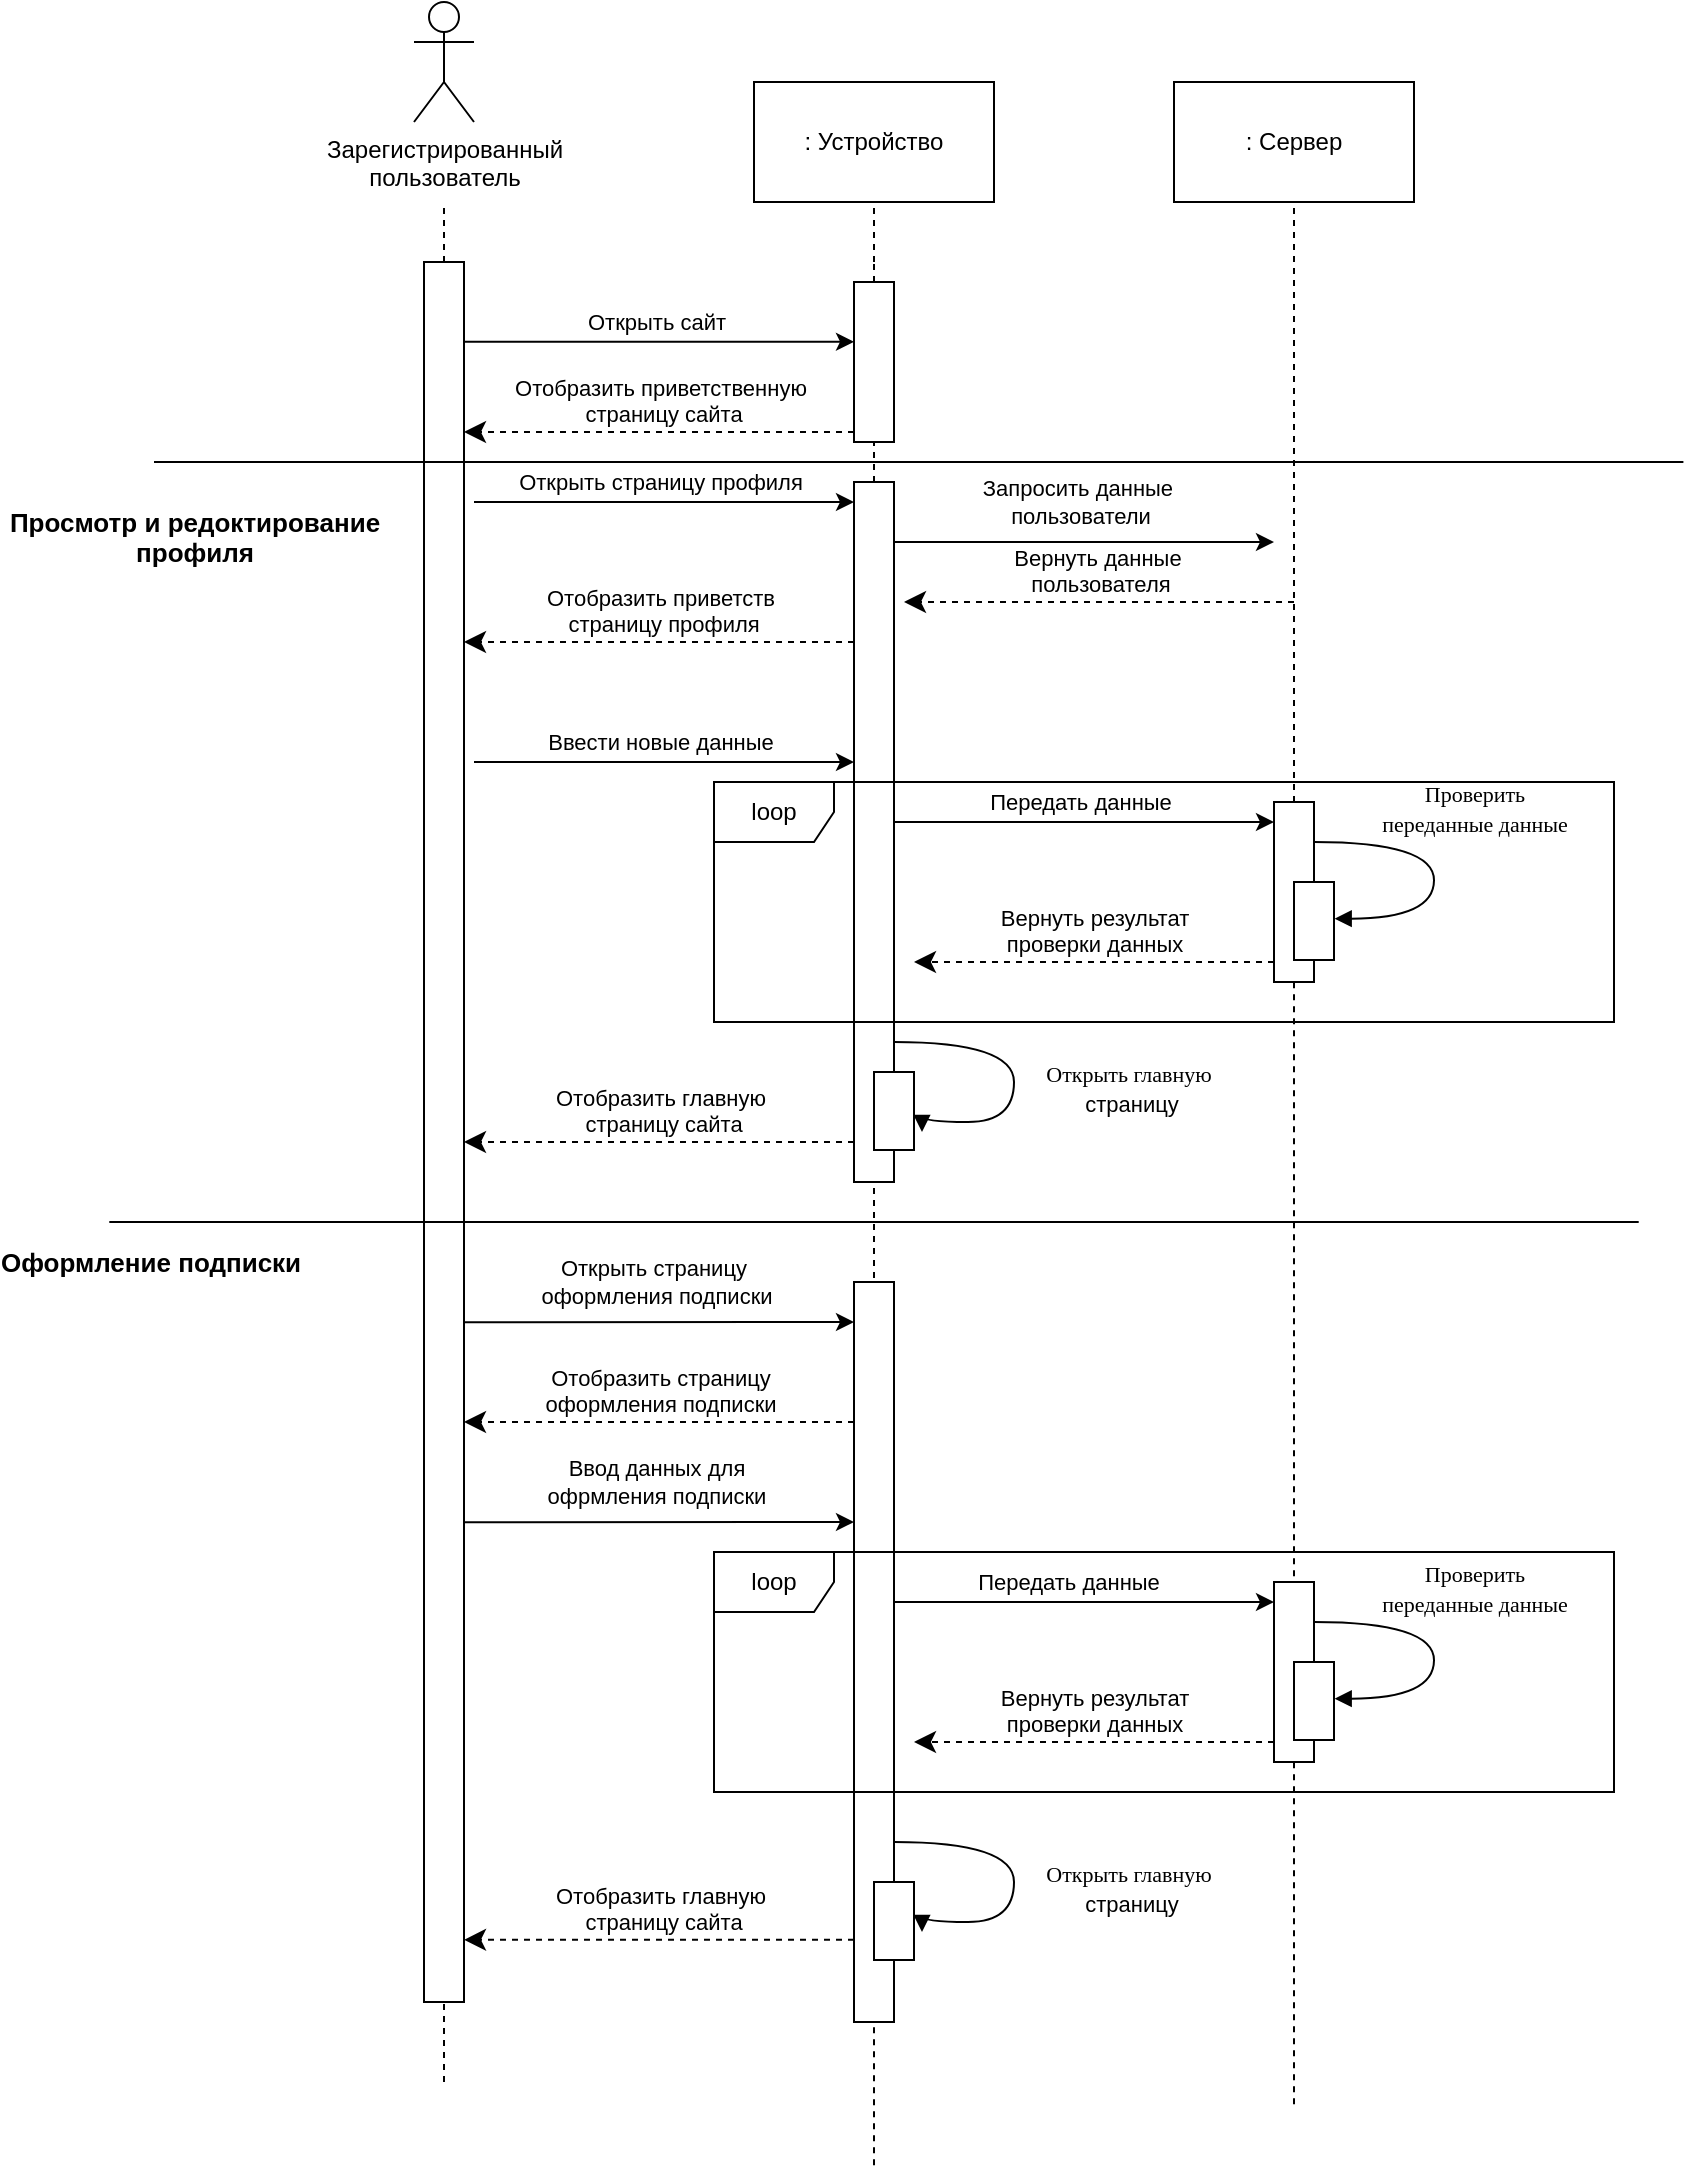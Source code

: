 <mxfile version="22.0.2" type="device">
  <diagram name="Страница — 1" id="gd_pUO4zHEDSnUCbEbD9">
    <mxGraphModel dx="1299" dy="828" grid="1" gridSize="10" guides="1" tooltips="1" connect="1" arrows="1" fold="1" page="1" pageScale="1" pageWidth="827" pageHeight="1169" math="0" shadow="0">
      <root>
        <mxCell id="0" />
        <mxCell id="1" parent="0" />
        <mxCell id="6IuLHE-G2bQOH5MbrsdE-1" value="" style="endArrow=none;dashed=1;html=1;rounded=0;" parent="1" source="6IuLHE-G2bQOH5MbrsdE-3" edge="1">
          <mxGeometry width="50" height="50" relative="1" as="geometry">
            <mxPoint x="135" y="600" as="sourcePoint" />
            <mxPoint x="135" y="130" as="targetPoint" />
          </mxGeometry>
        </mxCell>
        <mxCell id="6IuLHE-G2bQOH5MbrsdE-2" value="" style="endArrow=none;dashed=1;html=1;rounded=0;" parent="1" target="6IuLHE-G2bQOH5MbrsdE-3" edge="1">
          <mxGeometry width="50" height="50" relative="1" as="geometry">
            <mxPoint x="135" y="1070" as="sourcePoint" />
            <mxPoint x="135" y="130" as="targetPoint" />
          </mxGeometry>
        </mxCell>
        <mxCell id="6IuLHE-G2bQOH5MbrsdE-3" value="" style="html=1;points=[[0,0,0,0,5],[0,1,0,0,-5],[1,0,0,0,5],[1,1,0,0,-5]];perimeter=orthogonalPerimeter;outlineConnect=0;targetShapes=umlLifeline;portConstraint=eastwest;newEdgeStyle={&quot;curved&quot;:0,&quot;rounded&quot;:0};" parent="1" vertex="1">
          <mxGeometry x="125" y="160" width="20" height="870" as="geometry" />
        </mxCell>
        <mxCell id="6IuLHE-G2bQOH5MbrsdE-4" value="" style="endArrow=none;dashed=1;html=1;rounded=0;" parent="1" source="6IuLHE-G2bQOH5MbrsdE-6" edge="1">
          <mxGeometry width="50" height="50" relative="1" as="geometry">
            <mxPoint x="560" y="600" as="sourcePoint" />
            <mxPoint x="560" y="130" as="targetPoint" />
          </mxGeometry>
        </mxCell>
        <mxCell id="6IuLHE-G2bQOH5MbrsdE-5" value="" style="endArrow=none;dashed=1;html=1;rounded=0;" parent="1" target="6IuLHE-G2bQOH5MbrsdE-6" edge="1">
          <mxGeometry width="50" height="50" relative="1" as="geometry">
            <mxPoint x="560" y="1081.176" as="sourcePoint" />
            <mxPoint x="560" y="130" as="targetPoint" />
          </mxGeometry>
        </mxCell>
        <mxCell id="6IuLHE-G2bQOH5MbrsdE-6" value="" style="html=1;points=[[0,0,0,0,5],[0,1,0,0,-5],[1,0,0,0,5],[1,1,0,0,-5]];perimeter=orthogonalPerimeter;outlineConnect=0;targetShapes=umlLifeline;portConstraint=eastwest;newEdgeStyle={&quot;curved&quot;:0,&quot;rounded&quot;:0};" parent="1" vertex="1">
          <mxGeometry x="550" y="430" width="20" height="90" as="geometry" />
        </mxCell>
        <mxCell id="6IuLHE-G2bQOH5MbrsdE-7" value="Зарегистрированный&lt;br&gt;пользователь" style="shape=umlActor;verticalLabelPosition=bottom;verticalAlign=top;html=1;outlineConnect=0;" parent="1" vertex="1">
          <mxGeometry x="120" y="30" width="30" height="60" as="geometry" />
        </mxCell>
        <mxCell id="6IuLHE-G2bQOH5MbrsdE-8" value="" style="endArrow=none;dashed=1;html=1;rounded=0;" parent="1" edge="1">
          <mxGeometry width="50" height="50" relative="1" as="geometry">
            <mxPoint x="350" y="160.0" as="sourcePoint" />
            <mxPoint x="350" y="130" as="targetPoint" />
          </mxGeometry>
        </mxCell>
        <mxCell id="6IuLHE-G2bQOH5MbrsdE-9" value="" style="endArrow=none;dashed=1;html=1;rounded=0;" parent="1" source="6IuLHE-G2bQOH5MbrsdE-27" edge="1">
          <mxGeometry width="50" height="50" relative="1" as="geometry">
            <mxPoint x="350" y="640" as="sourcePoint" />
            <mxPoint x="350" y="160" as="targetPoint" />
          </mxGeometry>
        </mxCell>
        <mxCell id="6IuLHE-G2bQOH5MbrsdE-10" value=": Устройство" style="rounded=0;whiteSpace=wrap;html=1;" parent="1" vertex="1">
          <mxGeometry x="290" y="70" width="120" height="60" as="geometry" />
        </mxCell>
        <mxCell id="6IuLHE-G2bQOH5MbrsdE-11" value=": Сервер" style="rounded=0;whiteSpace=wrap;html=1;" parent="1" vertex="1">
          <mxGeometry x="500" y="70" width="120" height="60" as="geometry" />
        </mxCell>
        <mxCell id="6IuLHE-G2bQOH5MbrsdE-13" value="" style="endArrow=classic;html=1;rounded=0;entryX=0;entryY=0.095;entryDx=0;entryDy=0;entryPerimeter=0;" parent="1" source="6IuLHE-G2bQOH5MbrsdE-3" edge="1">
          <mxGeometry width="50" height="50" relative="1" as="geometry">
            <mxPoint x="250" y="330" as="sourcePoint" />
            <mxPoint x="340" y="199.9" as="targetPoint" />
          </mxGeometry>
        </mxCell>
        <mxCell id="6IuLHE-G2bQOH5MbrsdE-14" value="Открыть сайт" style="edgeLabel;html=1;align=center;verticalAlign=middle;resizable=0;points=[];" parent="6IuLHE-G2bQOH5MbrsdE-13" vertex="1" connectable="0">
          <mxGeometry x="-0.019" y="1" relative="1" as="geometry">
            <mxPoint y="-9" as="offset" />
          </mxGeometry>
        </mxCell>
        <mxCell id="6IuLHE-G2bQOH5MbrsdE-15" value="Отобразить приветственную&lt;br&gt;&amp;nbsp;страницу сайта" style="html=1;verticalAlign=bottom;endArrow=classic;dashed=1;endSize=8;curved=0;rounded=0;exitX=0;exitY=1;exitDx=0;exitDy=-5;exitPerimeter=0;endFill=1;" parent="1" source="6IuLHE-G2bQOH5MbrsdE-27" target="6IuLHE-G2bQOH5MbrsdE-3" edge="1">
          <mxGeometry relative="1" as="geometry">
            <mxPoint x="330" y="240" as="sourcePoint" />
            <mxPoint x="240" y="240" as="targetPoint" />
          </mxGeometry>
        </mxCell>
        <mxCell id="6IuLHE-G2bQOH5MbrsdE-16" value="" style="endArrow=classic;html=1;rounded=0;" parent="1" edge="1">
          <mxGeometry width="50" height="50" relative="1" as="geometry">
            <mxPoint x="150" y="280" as="sourcePoint" />
            <mxPoint x="340" y="280.0" as="targetPoint" />
          </mxGeometry>
        </mxCell>
        <mxCell id="6IuLHE-G2bQOH5MbrsdE-17" value="Открыть страницу профиля" style="edgeLabel;html=1;align=center;verticalAlign=middle;resizable=0;points=[];" parent="6IuLHE-G2bQOH5MbrsdE-16" vertex="1" connectable="0">
          <mxGeometry x="-0.173" y="-2" relative="1" as="geometry">
            <mxPoint x="14" y="-12" as="offset" />
          </mxGeometry>
        </mxCell>
        <mxCell id="6IuLHE-G2bQOH5MbrsdE-19" value="" style="endArrow=classic;html=1;rounded=0;" parent="1" edge="1">
          <mxGeometry width="50" height="50" relative="1" as="geometry">
            <mxPoint x="150" y="410" as="sourcePoint" />
            <mxPoint x="340" y="410" as="targetPoint" />
          </mxGeometry>
        </mxCell>
        <mxCell id="6IuLHE-G2bQOH5MbrsdE-20" value="Ввести новые данные" style="edgeLabel;html=1;align=center;verticalAlign=middle;resizable=0;points=[];" parent="6IuLHE-G2bQOH5MbrsdE-19" vertex="1" connectable="0">
          <mxGeometry x="-0.173" y="-2" relative="1" as="geometry">
            <mxPoint x="14" y="-12" as="offset" />
          </mxGeometry>
        </mxCell>
        <mxCell id="6IuLHE-G2bQOH5MbrsdE-21" value="" style="endArrow=classic;html=1;rounded=0;" parent="1" target="6IuLHE-G2bQOH5MbrsdE-6" edge="1">
          <mxGeometry width="50" height="50" relative="1" as="geometry">
            <mxPoint x="360" y="440" as="sourcePoint" />
            <mxPoint x="550" y="440" as="targetPoint" />
          </mxGeometry>
        </mxCell>
        <mxCell id="6IuLHE-G2bQOH5MbrsdE-22" value="Передать данные" style="edgeLabel;html=1;align=center;verticalAlign=middle;resizable=0;points=[];" parent="6IuLHE-G2bQOH5MbrsdE-21" vertex="1" connectable="0">
          <mxGeometry x="-0.173" y="-2" relative="1" as="geometry">
            <mxPoint x="14" y="-12" as="offset" />
          </mxGeometry>
        </mxCell>
        <mxCell id="6IuLHE-G2bQOH5MbrsdE-23" value="" style="html=1;points=[];perimeter=orthogonalPerimeter;rounded=0;shadow=0;comic=0;labelBackgroundColor=none;strokeWidth=1;fontFamily=Verdana;fontSize=12;align=center;" parent="1" vertex="1">
          <mxGeometry x="560" y="470" width="20" height="39" as="geometry" />
        </mxCell>
        <mxCell id="6IuLHE-G2bQOH5MbrsdE-24" value="&lt;font style=&quot;font-size: 11px;&quot;&gt;Проверить&lt;br&gt;переданные данные&lt;/font&gt;" style="html=1;verticalAlign=bottom;endArrow=block;labelBackgroundColor=none;fontFamily=Verdana;fontSize=12;elbow=vertical;edgeStyle=orthogonalEdgeStyle;curved=1;entryX=1;entryY=0.286;entryPerimeter=0;" parent="1" edge="1">
          <mxGeometry x="-0.189" y="20" relative="1" as="geometry">
            <mxPoint x="570" y="450.0" as="sourcePoint" />
            <mxPoint x="580.333" y="488.333" as="targetPoint" />
            <Array as="points">
              <mxPoint x="630" y="450" />
              <mxPoint x="630" y="488" />
            </Array>
            <mxPoint as="offset" />
          </mxGeometry>
        </mxCell>
        <mxCell id="6IuLHE-G2bQOH5MbrsdE-25" value="Вернуть результат&lt;br&gt;проверки данных" style="html=1;verticalAlign=bottom;endArrow=classic;dashed=1;endSize=8;curved=0;rounded=0;endFill=1;" parent="1" source="6IuLHE-G2bQOH5MbrsdE-6" edge="1">
          <mxGeometry relative="1" as="geometry">
            <mxPoint x="490" y="510" as="sourcePoint" />
            <mxPoint x="370" y="510" as="targetPoint" />
          </mxGeometry>
        </mxCell>
        <mxCell id="6IuLHE-G2bQOH5MbrsdE-26" value="" style="endArrow=none;dashed=1;html=1;rounded=0;" parent="1" source="6IuLHE-G2bQOH5MbrsdE-29" target="6IuLHE-G2bQOH5MbrsdE-27" edge="1">
          <mxGeometry width="50" height="50" relative="1" as="geometry">
            <mxPoint x="350" y="640" as="sourcePoint" />
            <mxPoint x="350" y="160" as="targetPoint" />
          </mxGeometry>
        </mxCell>
        <mxCell id="6IuLHE-G2bQOH5MbrsdE-27" value="" style="html=1;points=[[0,0,0,0,5],[0,1,0,0,-5],[1,0,0,0,5],[1,1,0,0,-5]];perimeter=orthogonalPerimeter;outlineConnect=0;targetShapes=umlLifeline;portConstraint=eastwest;newEdgeStyle={&quot;curved&quot;:0,&quot;rounded&quot;:0};" parent="1" vertex="1">
          <mxGeometry x="340" y="170" width="20" height="80" as="geometry" />
        </mxCell>
        <mxCell id="6IuLHE-G2bQOH5MbrsdE-28" value="" style="endArrow=none;dashed=1;html=1;rounded=0;" parent="1" target="6IuLHE-G2bQOH5MbrsdE-29" edge="1">
          <mxGeometry width="50" height="50" relative="1" as="geometry">
            <mxPoint x="350" y="980" as="sourcePoint" />
            <mxPoint x="350" y="250" as="targetPoint" />
          </mxGeometry>
        </mxCell>
        <mxCell id="6IuLHE-G2bQOH5MbrsdE-29" value="" style="html=1;points=[[0,0,0,0,5],[0,1,0,0,-5],[1,0,0,0,5],[1,1,0,0,-5]];perimeter=orthogonalPerimeter;outlineConnect=0;targetShapes=umlLifeline;portConstraint=eastwest;newEdgeStyle={&quot;curved&quot;:0,&quot;rounded&quot;:0};" parent="1" vertex="1">
          <mxGeometry x="340" y="270" width="20" height="350" as="geometry" />
        </mxCell>
        <mxCell id="6IuLHE-G2bQOH5MbrsdE-31" value="" style="html=1;points=[];perimeter=orthogonalPerimeter;rounded=0;shadow=0;comic=0;labelBackgroundColor=none;strokeWidth=1;fontFamily=Verdana;fontSize=12;align=center;" parent="1" vertex="1">
          <mxGeometry x="350" y="565" width="20" height="39" as="geometry" />
        </mxCell>
        <mxCell id="6IuLHE-G2bQOH5MbrsdE-32" value="&lt;font style=&quot;font-size: 11px;&quot;&gt;Открыть главную&lt;br style=&quot;border-color: var(--border-color); font-family: Helvetica;&quot;&gt;&lt;span style=&quot;font-family: Helvetica; background-color: rgb(255, 255, 255);&quot;&gt;&amp;nbsp;страницу&lt;/span&gt;&lt;/font&gt;" style="html=1;verticalAlign=bottom;endArrow=block;labelBackgroundColor=none;fontFamily=Verdana;fontSize=12;elbow=vertical;edgeStyle=orthogonalEdgeStyle;curved=1;entryX=1.2;entryY=0.769;entryPerimeter=0;entryDx=0;entryDy=0;" parent="1" source="6IuLHE-G2bQOH5MbrsdE-29" target="6IuLHE-G2bQOH5MbrsdE-31" edge="1">
          <mxGeometry x="0.371" y="60" relative="1" as="geometry">
            <mxPoint x="360" y="530.0" as="sourcePoint" />
            <mxPoint x="370.333" y="568.333" as="targetPoint" />
            <Array as="points">
              <mxPoint x="420" y="550" />
              <mxPoint x="420" y="590" />
              <mxPoint x="374" y="590" />
            </Array>
            <mxPoint x="60" y="-60" as="offset" />
          </mxGeometry>
        </mxCell>
        <mxCell id="6IuLHE-G2bQOH5MbrsdE-33" value="Отобразить главную&lt;br&gt;&amp;nbsp;страницу сайта" style="html=1;verticalAlign=bottom;endArrow=classic;dashed=1;endSize=8;curved=0;rounded=0;exitX=0;exitY=1;exitDx=0;exitDy=-5;exitPerimeter=0;endFill=1;" parent="1" edge="1">
          <mxGeometry relative="1" as="geometry">
            <mxPoint x="340" y="600" as="sourcePoint" />
            <mxPoint x="145" y="600" as="targetPoint" />
          </mxGeometry>
        </mxCell>
        <mxCell id="6IuLHE-G2bQOH5MbrsdE-34" value="loop" style="shape=umlFrame;whiteSpace=wrap;html=1;pointerEvents=0;" parent="1" vertex="1">
          <mxGeometry x="270" y="420" width="450" height="120" as="geometry" />
        </mxCell>
        <mxCell id="6IuLHE-G2bQOH5MbrsdE-35" value="" style="endArrow=classic;html=1;rounded=0;" parent="1" edge="1">
          <mxGeometry width="50" height="50" relative="1" as="geometry">
            <mxPoint x="360" y="300" as="sourcePoint" />
            <mxPoint x="550" y="300.0" as="targetPoint" />
          </mxGeometry>
        </mxCell>
        <mxCell id="6IuLHE-G2bQOH5MbrsdE-36" value="Запросить данные&amp;nbsp;&lt;br&gt;пользователи" style="edgeLabel;html=1;align=center;verticalAlign=middle;resizable=0;points=[];" parent="6IuLHE-G2bQOH5MbrsdE-35" vertex="1" connectable="0">
          <mxGeometry x="-0.173" y="-2" relative="1" as="geometry">
            <mxPoint x="14" y="-22" as="offset" />
          </mxGeometry>
        </mxCell>
        <mxCell id="6IuLHE-G2bQOH5MbrsdE-37" value="Вернуть данные&amp;nbsp;&lt;br&gt;пользователя" style="html=1;verticalAlign=bottom;endArrow=classic;dashed=1;endSize=8;curved=0;rounded=0;exitX=0;exitY=1;exitDx=0;exitDy=-5;exitPerimeter=0;endFill=1;" parent="1" edge="1">
          <mxGeometry relative="1" as="geometry">
            <mxPoint x="560" y="330" as="sourcePoint" />
            <mxPoint x="365" y="330" as="targetPoint" />
          </mxGeometry>
        </mxCell>
        <mxCell id="6IuLHE-G2bQOH5MbrsdE-38" value="Отобразить приветств&lt;br&gt;&amp;nbsp;страницу профиля" style="html=1;verticalAlign=bottom;endArrow=classic;dashed=1;endSize=8;curved=0;rounded=0;exitX=0;exitY=1;exitDx=0;exitDy=-5;exitPerimeter=0;endFill=1;" parent="1" edge="1">
          <mxGeometry relative="1" as="geometry">
            <mxPoint x="340" y="350" as="sourcePoint" />
            <mxPoint x="145" y="350" as="targetPoint" />
          </mxGeometry>
        </mxCell>
        <mxCell id="6IuLHE-G2bQOH5MbrsdE-39" value="" style="endArrow=none;html=1;rounded=0;" parent="1" edge="1">
          <mxGeometry width="50" height="50" relative="1" as="geometry">
            <mxPoint x="-10" y="260" as="sourcePoint" />
            <mxPoint x="754.706" y="260" as="targetPoint" />
          </mxGeometry>
        </mxCell>
        <mxCell id="6IuLHE-G2bQOH5MbrsdE-40" value="&lt;font style=&quot;font-size: 13px;&quot;&gt;&lt;b&gt;&lt;br&gt;Просмотр и редоктирование&lt;br&gt;профиля&lt;/b&gt;&lt;/font&gt;" style="edgeLabel;html=1;align=center;verticalAlign=middle;resizable=0;points=[];" parent="6IuLHE-G2bQOH5MbrsdE-39" vertex="1" connectable="0">
          <mxGeometry x="-0.958" y="-2" relative="1" as="geometry">
            <mxPoint x="4" y="28" as="offset" />
          </mxGeometry>
        </mxCell>
        <mxCell id="6IuLHE-G2bQOH5MbrsdE-41" value="" style="endArrow=none;html=1;rounded=0;" parent="1" edge="1">
          <mxGeometry width="50" height="50" relative="1" as="geometry">
            <mxPoint x="-32.35" y="640" as="sourcePoint" />
            <mxPoint x="732.356" y="640" as="targetPoint" />
          </mxGeometry>
        </mxCell>
        <mxCell id="6IuLHE-G2bQOH5MbrsdE-42" value="&lt;font style=&quot;font-size: 13px;&quot;&gt;&lt;b&gt;Оформление подписки&lt;br&gt;&lt;/b&gt;&lt;/font&gt;" style="edgeLabel;html=1;align=center;verticalAlign=middle;resizable=0;points=[];" parent="6IuLHE-G2bQOH5MbrsdE-41" vertex="1" connectable="0">
          <mxGeometry x="-0.958" y="-2" relative="1" as="geometry">
            <mxPoint x="4" y="18" as="offset" />
          </mxGeometry>
        </mxCell>
        <mxCell id="6IuLHE-G2bQOH5MbrsdE-52" value="" style="endArrow=classic;html=1;rounded=0;entryX=0;entryY=0.095;entryDx=0;entryDy=0;entryPerimeter=0;" parent="1" edge="1">
          <mxGeometry width="50" height="50" relative="1" as="geometry">
            <mxPoint x="145" y="690.1" as="sourcePoint" />
            <mxPoint x="340" y="690.0" as="targetPoint" />
          </mxGeometry>
        </mxCell>
        <mxCell id="6IuLHE-G2bQOH5MbrsdE-53" value="Открыть страницу&amp;nbsp;&lt;br&gt;оформления подписки" style="edgeLabel;html=1;align=center;verticalAlign=middle;resizable=0;points=[];" parent="6IuLHE-G2bQOH5MbrsdE-52" vertex="1" connectable="0">
          <mxGeometry x="-0.019" y="1" relative="1" as="geometry">
            <mxPoint y="-19" as="offset" />
          </mxGeometry>
        </mxCell>
        <mxCell id="6IuLHE-G2bQOH5MbrsdE-56" value="Отобразить&amp;nbsp;страницу&lt;br&gt;оформления подписки" style="html=1;verticalAlign=bottom;endArrow=classic;dashed=1;endSize=8;curved=0;rounded=0;exitX=0;exitY=1;exitDx=0;exitDy=-5;exitPerimeter=0;endFill=1;" parent="1" edge="1">
          <mxGeometry relative="1" as="geometry">
            <mxPoint x="340" y="740" as="sourcePoint" />
            <mxPoint x="145" y="740" as="targetPoint" />
          </mxGeometry>
        </mxCell>
        <mxCell id="6IuLHE-G2bQOH5MbrsdE-57" value="" style="endArrow=classic;html=1;rounded=0;entryX=0;entryY=0.095;entryDx=0;entryDy=0;entryPerimeter=0;" parent="1" edge="1">
          <mxGeometry width="50" height="50" relative="1" as="geometry">
            <mxPoint x="145" y="790.1" as="sourcePoint" />
            <mxPoint x="340" y="790.0" as="targetPoint" />
          </mxGeometry>
        </mxCell>
        <mxCell id="6IuLHE-G2bQOH5MbrsdE-58" value="Ввод данных для&lt;br&gt;офрмления подписки" style="edgeLabel;html=1;align=center;verticalAlign=middle;resizable=0;points=[];" parent="6IuLHE-G2bQOH5MbrsdE-57" vertex="1" connectable="0">
          <mxGeometry x="-0.019" y="1" relative="1" as="geometry">
            <mxPoint y="-19" as="offset" />
          </mxGeometry>
        </mxCell>
        <mxCell id="6IuLHE-G2bQOH5MbrsdE-59" value="" style="html=1;points=[[0,0,0,0,5],[0,1,0,0,-5],[1,0,0,0,5],[1,1,0,0,-5]];perimeter=orthogonalPerimeter;outlineConnect=0;targetShapes=umlLifeline;portConstraint=eastwest;newEdgeStyle={&quot;curved&quot;:0,&quot;rounded&quot;:0};" parent="1" vertex="1">
          <mxGeometry x="550" y="820" width="20" height="90" as="geometry" />
        </mxCell>
        <mxCell id="6IuLHE-G2bQOH5MbrsdE-60" value="" style="endArrow=classic;html=1;rounded=0;" parent="1" target="6IuLHE-G2bQOH5MbrsdE-59" edge="1">
          <mxGeometry width="50" height="50" relative="1" as="geometry">
            <mxPoint x="350" y="830" as="sourcePoint" />
            <mxPoint x="550" y="830" as="targetPoint" />
          </mxGeometry>
        </mxCell>
        <mxCell id="6IuLHE-G2bQOH5MbrsdE-61" value="Передать данные" style="edgeLabel;html=1;align=center;verticalAlign=middle;resizable=0;points=[];" parent="6IuLHE-G2bQOH5MbrsdE-60" vertex="1" connectable="0">
          <mxGeometry x="-0.173" y="-2" relative="1" as="geometry">
            <mxPoint x="14" y="-12" as="offset" />
          </mxGeometry>
        </mxCell>
        <mxCell id="6IuLHE-G2bQOH5MbrsdE-62" value="" style="html=1;points=[];perimeter=orthogonalPerimeter;rounded=0;shadow=0;comic=0;labelBackgroundColor=none;strokeWidth=1;fontFamily=Verdana;fontSize=12;align=center;" parent="1" vertex="1">
          <mxGeometry x="560" y="860" width="20" height="39" as="geometry" />
        </mxCell>
        <mxCell id="6IuLHE-G2bQOH5MbrsdE-63" value="&lt;font style=&quot;font-size: 11px;&quot;&gt;Проверить&lt;br&gt;переданные данные&lt;/font&gt;" style="html=1;verticalAlign=bottom;endArrow=block;labelBackgroundColor=none;fontFamily=Verdana;fontSize=12;elbow=vertical;edgeStyle=orthogonalEdgeStyle;curved=1;entryX=1;entryY=0.286;entryPerimeter=0;" parent="1" edge="1">
          <mxGeometry x="-0.189" y="20" relative="1" as="geometry">
            <mxPoint x="570" y="840.0" as="sourcePoint" />
            <mxPoint x="580.333" y="878.333" as="targetPoint" />
            <Array as="points">
              <mxPoint x="630" y="840" />
              <mxPoint x="630" y="878" />
            </Array>
            <mxPoint as="offset" />
          </mxGeometry>
        </mxCell>
        <mxCell id="6IuLHE-G2bQOH5MbrsdE-64" value="Вернуть результат&lt;br&gt;проверки данных" style="html=1;verticalAlign=bottom;endArrow=classic;dashed=1;endSize=8;curved=0;rounded=0;endFill=1;" parent="1" source="6IuLHE-G2bQOH5MbrsdE-59" edge="1">
          <mxGeometry relative="1" as="geometry">
            <mxPoint x="490" y="900" as="sourcePoint" />
            <mxPoint x="370" y="900" as="targetPoint" />
          </mxGeometry>
        </mxCell>
        <mxCell id="6IuLHE-G2bQOH5MbrsdE-70" value="" style="endArrow=none;dashed=1;html=1;rounded=0;" parent="1" edge="1">
          <mxGeometry width="50" height="50" relative="1" as="geometry">
            <mxPoint x="350" y="1111.667" as="sourcePoint" />
            <mxPoint x="350" y="1019.0" as="targetPoint" />
          </mxGeometry>
        </mxCell>
        <mxCell id="6IuLHE-G2bQOH5MbrsdE-71" value="&lt;font style=&quot;font-size: 11px;&quot;&gt;Открыть главную&lt;br style=&quot;border-color: var(--border-color); font-family: Helvetica;&quot;&gt;&lt;span style=&quot;font-family: Helvetica; background-color: rgb(255, 255, 255);&quot;&gt;&amp;nbsp;страницу&lt;/span&gt;&lt;/font&gt;" style="html=1;verticalAlign=bottom;endArrow=block;labelBackgroundColor=none;fontFamily=Verdana;fontSize=12;elbow=vertical;edgeStyle=orthogonalEdgeStyle;curved=1;entryX=1.2;entryY=0.769;entryPerimeter=0;entryDx=0;entryDy=0;" parent="1" edge="1">
          <mxGeometry x="0.371" y="60" relative="1" as="geometry">
            <mxPoint x="360" y="950" as="sourcePoint" />
            <mxPoint x="374" y="995" as="targetPoint" />
            <Array as="points">
              <mxPoint x="420" y="950" />
              <mxPoint x="420" y="990" />
              <mxPoint x="374" y="990" />
            </Array>
            <mxPoint x="60" y="-60" as="offset" />
          </mxGeometry>
        </mxCell>
        <mxCell id="6IuLHE-G2bQOH5MbrsdE-72" value="Отобразить главную&lt;br&gt;&amp;nbsp;страницу сайта" style="html=1;verticalAlign=bottom;endArrow=classic;dashed=1;endSize=8;curved=0;rounded=0;exitX=0;exitY=1;exitDx=0;exitDy=-5;exitPerimeter=0;endFill=1;" parent="1" edge="1">
          <mxGeometry relative="1" as="geometry">
            <mxPoint x="340" y="998.91" as="sourcePoint" />
            <mxPoint x="145" y="998.91" as="targetPoint" />
          </mxGeometry>
        </mxCell>
        <mxCell id="6IuLHE-G2bQOH5MbrsdE-76" value="" style="html=1;points=[[0,0,0,0,5],[0,1,0,0,-5],[1,0,0,0,5],[1,1,0,0,-5]];perimeter=orthogonalPerimeter;outlineConnect=0;targetShapes=umlLifeline;portConstraint=eastwest;newEdgeStyle={&quot;curved&quot;:0,&quot;rounded&quot;:0};" parent="1" vertex="1">
          <mxGeometry x="340" y="670" width="20" height="370" as="geometry" />
        </mxCell>
        <mxCell id="6IuLHE-G2bQOH5MbrsdE-77" value="" style="html=1;points=[];perimeter=orthogonalPerimeter;rounded=0;shadow=0;comic=0;labelBackgroundColor=none;strokeWidth=1;fontFamily=Verdana;fontSize=12;align=center;" parent="1" vertex="1">
          <mxGeometry x="350" y="970" width="20" height="39" as="geometry" />
        </mxCell>
        <mxCell id="6IuLHE-G2bQOH5MbrsdE-66" value="loop" style="shape=umlFrame;whiteSpace=wrap;html=1;pointerEvents=0;" parent="1" vertex="1">
          <mxGeometry x="270" y="805" width="450" height="120" as="geometry" />
        </mxCell>
      </root>
    </mxGraphModel>
  </diagram>
</mxfile>
